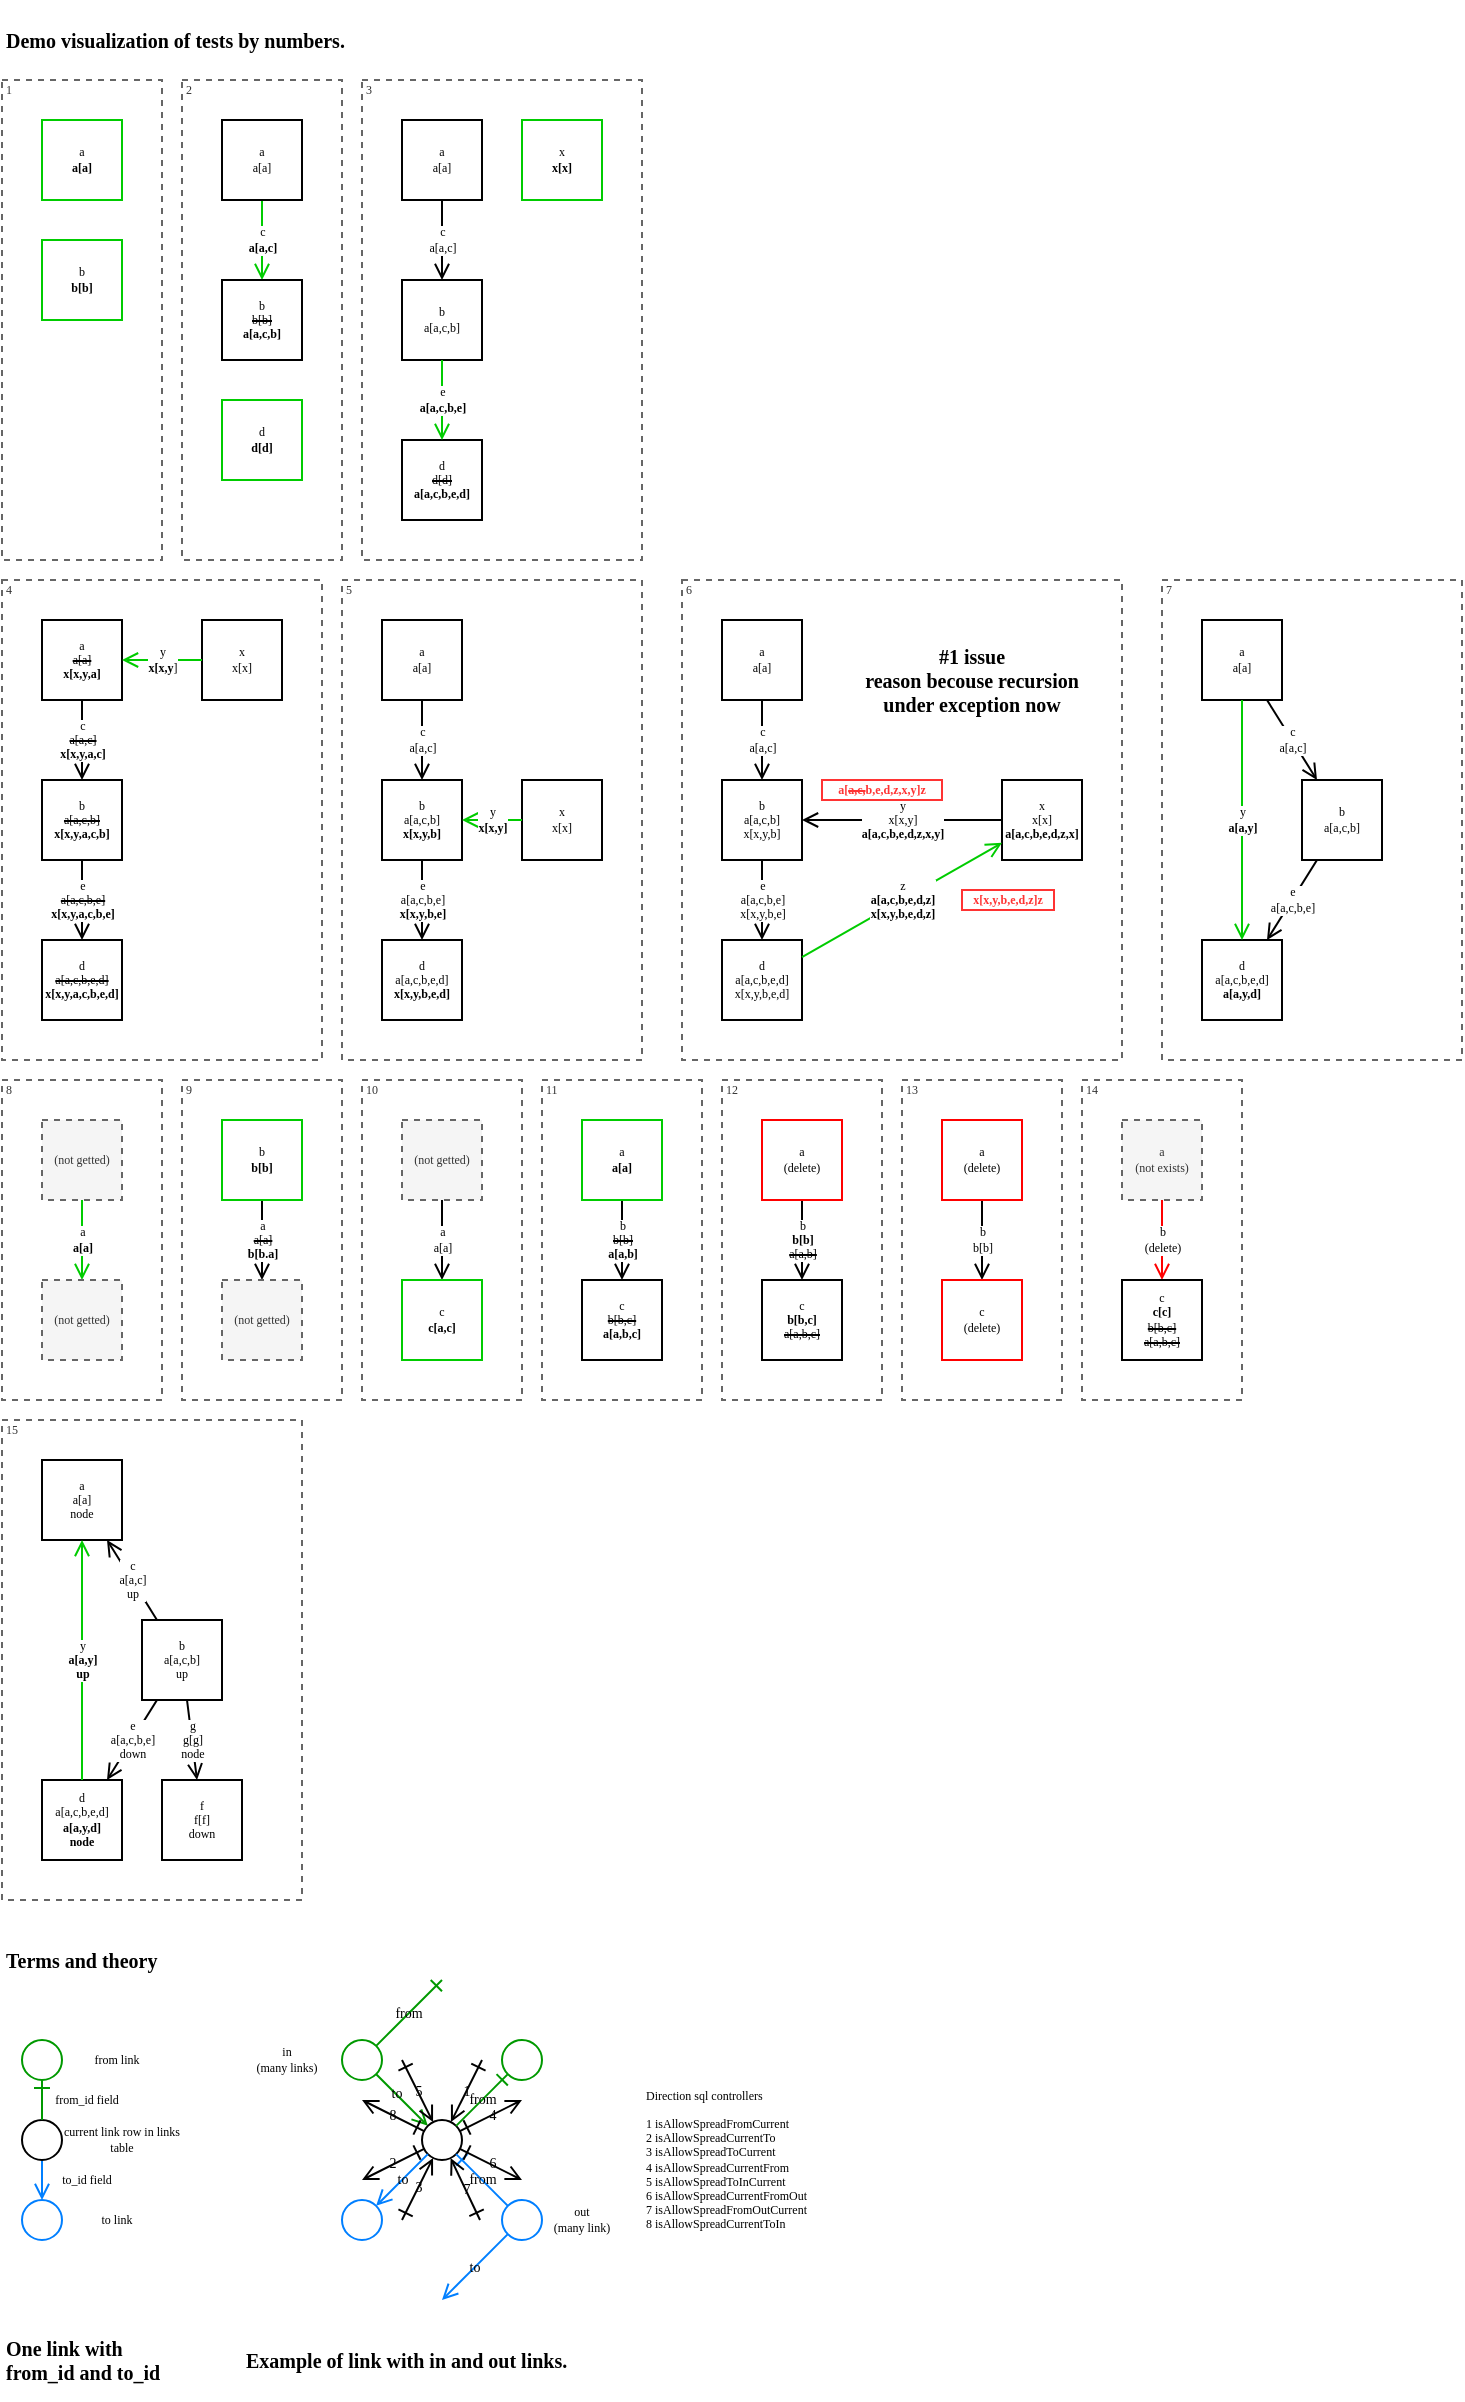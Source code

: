 <mxfile pages="2">
    <diagram id="YDHPcrjkJ_hrPR7L1dNF" name="v0">
        <mxGraphModel dx="763" dy="367" grid="1" gridSize="10" guides="1" tooltips="1" connect="1" arrows="1" fold="1" page="1" pageScale="1" pageWidth="827" pageHeight="1169" math="0" shadow="0">
            <root>
                <mxCell id="NjZC5WjNETesjFtiS9zZ-0"/>
                <mxCell id="NjZC5WjNETesjFtiS9zZ-1" parent="NjZC5WjNETesjFtiS9zZ-0"/>
                <mxCell id="ikAkHZJrHeVKkYMlM8vY-0" value="&lt;div style=&quot;font-size: 6px&quot;&gt;&lt;span style=&quot;font-size: 6px&quot;&gt;6&lt;/span&gt;&lt;/div&gt;" style="rounded=0;whiteSpace=wrap;html=1;strokeColor=#666666;fontSize=6;fontColor=#333333;fillColor=none;dashed=1;verticalAlign=top;align=left;spacingTop=-5;fontFamily=Comfortaa;fontSource=https%3A%2F%2Ffonts.googleapis.com%2Fcss%3Ffamily%3DComfortaa;" parent="NjZC5WjNETesjFtiS9zZ-1" vertex="1">
                    <mxGeometry x="380" y="290" width="220" height="240" as="geometry"/>
                </mxCell>
                <mxCell id="ikAkHZJrHeVKkYMlM8vY-1" value="&lt;div style=&quot;font-size: 6px&quot;&gt;&lt;span style=&quot;font-size: 6px&quot;&gt;4&lt;/span&gt;&lt;/div&gt;" style="rounded=0;whiteSpace=wrap;html=1;strokeColor=#666666;fontSize=6;fontColor=#333333;fillColor=none;dashed=1;verticalAlign=top;align=left;spacingTop=-5;fontFamily=Comfortaa;fontSource=https%3A%2F%2Ffonts.googleapis.com%2Fcss%3Ffamily%3DComfortaa;" parent="NjZC5WjNETesjFtiS9zZ-1" vertex="1">
                    <mxGeometry x="40" y="290" width="160" height="240" as="geometry"/>
                </mxCell>
                <mxCell id="ikAkHZJrHeVKkYMlM8vY-2" value="&lt;div style=&quot;font-size: 6px&quot;&gt;&lt;span style=&quot;font-size: 6px&quot;&gt;5&lt;/span&gt;&lt;/div&gt;" style="rounded=0;whiteSpace=wrap;html=1;strokeColor=#666666;fontSize=6;fontColor=#333333;fillColor=none;dashed=1;verticalAlign=top;align=left;spacingTop=-5;fontFamily=Comfortaa;fontSource=https%3A%2F%2Ffonts.googleapis.com%2Fcss%3Ffamily%3DComfortaa;" parent="NjZC5WjNETesjFtiS9zZ-1" vertex="1">
                    <mxGeometry x="210" y="290" width="150" height="240" as="geometry"/>
                </mxCell>
                <mxCell id="ikAkHZJrHeVKkYMlM8vY-3" value="&lt;div style=&quot;font-size: 6px;&quot;&gt;&lt;span style=&quot;font-size: 6px;&quot;&gt;1&lt;/span&gt;&lt;/div&gt;" style="rounded=0;whiteSpace=wrap;html=1;strokeColor=#666666;fontSize=6;fontColor=#333333;fillColor=none;dashed=1;verticalAlign=top;align=left;spacingTop=-5;fontFamily=Comfortaa;fontSource=https%3A%2F%2Ffonts.googleapis.com%2Fcss%3Ffamily%3DComfortaa;" parent="NjZC5WjNETesjFtiS9zZ-1" vertex="1">
                    <mxGeometry x="40" y="40" width="80" height="240" as="geometry"/>
                </mxCell>
                <mxCell id="ikAkHZJrHeVKkYMlM8vY-4" value="&lt;div style=&quot;font-size: 6px&quot;&gt;&lt;span style=&quot;font-size: 6px&quot;&gt;2&lt;/span&gt;&lt;/div&gt;" style="rounded=0;whiteSpace=wrap;html=1;strokeColor=#666666;fontSize=6;fontColor=#333333;fillColor=none;dashed=1;verticalAlign=top;align=left;spacingTop=-5;fontFamily=Comfortaa;fontSource=https%3A%2F%2Ffonts.googleapis.com%2Fcss%3Ffamily%3DComfortaa;" parent="NjZC5WjNETesjFtiS9zZ-1" vertex="1">
                    <mxGeometry x="130" y="40" width="80" height="240" as="geometry"/>
                </mxCell>
                <mxCell id="ikAkHZJrHeVKkYMlM8vY-5" value="&lt;div style=&quot;font-size: 6px&quot;&gt;&lt;span style=&quot;font-size: 6px&quot;&gt;3&lt;/span&gt;&lt;/div&gt;" style="rounded=0;whiteSpace=wrap;html=1;strokeColor=#666666;fontSize=6;fontColor=#333333;fillColor=none;dashed=1;verticalAlign=top;align=left;spacingTop=-5;fontFamily=Comfortaa;fontSource=https%3A%2F%2Ffonts.googleapis.com%2Fcss%3Ffamily%3DComfortaa;" parent="NjZC5WjNETesjFtiS9zZ-1" vertex="1">
                    <mxGeometry x="220" y="40" width="140" height="240" as="geometry"/>
                </mxCell>
                <mxCell id="ikAkHZJrHeVKkYMlM8vY-6" value="a&lt;br style=&quot;font-size: 6px;&quot;&gt;&lt;b style=&quot;font-size: 6px;&quot;&gt;a[a]&lt;/b&gt;" style="rounded=0;whiteSpace=wrap;html=1;strokeColor=#00CC00;fontSize=6;fontFamily=Comfortaa;fontSource=https%3A%2F%2Ffonts.googleapis.com%2Fcss%3Ffamily%3DComfortaa;" parent="NjZC5WjNETesjFtiS9zZ-1" vertex="1">
                    <mxGeometry x="60" y="60" width="40" height="40" as="geometry"/>
                </mxCell>
                <mxCell id="ikAkHZJrHeVKkYMlM8vY-7" value="b&lt;br style=&quot;font-size: 6px;&quot;&gt;&lt;b style=&quot;font-size: 6px;&quot;&gt;b[b]&lt;/b&gt;" style="rounded=0;whiteSpace=wrap;html=1;strokeColor=#00CC00;fontSize=6;fontFamily=Comfortaa;fontSource=https%3A%2F%2Ffonts.googleapis.com%2Fcss%3Ffamily%3DComfortaa;" parent="NjZC5WjNETesjFtiS9zZ-1" vertex="1">
                    <mxGeometry x="60" y="120" width="40" height="40" as="geometry"/>
                </mxCell>
                <mxCell id="ikAkHZJrHeVKkYMlM8vY-8" value="c&lt;br style=&quot;font-size: 6px;&quot;&gt;&lt;b style=&quot;font-size: 6px;&quot;&gt;a[a,c]&lt;/b&gt;" style="rounded=0;orthogonalLoop=1;jettySize=auto;html=1;endArrow=open;endFill=0;strokeColor=#00CC00;fontSize=6;fontFamily=Comfortaa;fontSource=https%3A%2F%2Ffonts.googleapis.com%2Fcss%3Ffamily%3DComfortaa;" parent="NjZC5WjNETesjFtiS9zZ-1" source="ikAkHZJrHeVKkYMlM8vY-9" target="ikAkHZJrHeVKkYMlM8vY-10" edge="1">
                    <mxGeometry relative="1" as="geometry"/>
                </mxCell>
                <mxCell id="ikAkHZJrHeVKkYMlM8vY-9" value="a&lt;br style=&quot;font-size: 6px;&quot;&gt;a[a]" style="rounded=0;whiteSpace=wrap;html=1;fontSize=6;fontFamily=Comfortaa;fontSource=https%3A%2F%2Ffonts.googleapis.com%2Fcss%3Ffamily%3DComfortaa;" parent="NjZC5WjNETesjFtiS9zZ-1" vertex="1">
                    <mxGeometry x="150" y="60" width="40" height="40" as="geometry"/>
                </mxCell>
                <mxCell id="ikAkHZJrHeVKkYMlM8vY-10" value="b&lt;br style=&quot;font-size: 6px;&quot;&gt;&lt;strike style=&quot;font-size: 6px;&quot;&gt;b[b]&lt;/strike&gt;&lt;br style=&quot;font-size: 6px;&quot;&gt;&lt;b style=&quot;font-size: 6px;&quot;&gt;a[a,c,b]&lt;/b&gt;" style="rounded=0;whiteSpace=wrap;html=1;fontSize=6;fontFamily=Comfortaa;fontSource=https%3A%2F%2Ffonts.googleapis.com%2Fcss%3Ffamily%3DComfortaa;" parent="NjZC5WjNETesjFtiS9zZ-1" vertex="1">
                    <mxGeometry x="150" y="140" width="40" height="40" as="geometry"/>
                </mxCell>
                <mxCell id="ikAkHZJrHeVKkYMlM8vY-11" value="c&lt;br style=&quot;font-size: 6px;&quot;&gt;a[a,c]" style="rounded=0;orthogonalLoop=1;jettySize=auto;html=1;endArrow=open;endFill=0;fontSize=6;fontFamily=Comfortaa;fontSource=https%3A%2F%2Ffonts.googleapis.com%2Fcss%3Ffamily%3DComfortaa;" parent="NjZC5WjNETesjFtiS9zZ-1" source="ikAkHZJrHeVKkYMlM8vY-12" target="ikAkHZJrHeVKkYMlM8vY-13" edge="1">
                    <mxGeometry relative="1" as="geometry"/>
                </mxCell>
                <mxCell id="ikAkHZJrHeVKkYMlM8vY-12" value="a&lt;br style=&quot;font-size: 6px;&quot;&gt;a[a]" style="rounded=0;whiteSpace=wrap;html=1;fontSize=6;fontFamily=Comfortaa;fontSource=https%3A%2F%2Ffonts.googleapis.com%2Fcss%3Ffamily%3DComfortaa;" parent="NjZC5WjNETesjFtiS9zZ-1" vertex="1">
                    <mxGeometry x="240" y="60" width="40" height="40" as="geometry"/>
                </mxCell>
                <mxCell id="ikAkHZJrHeVKkYMlM8vY-13" value="b&lt;br style=&quot;font-size: 6px;&quot;&gt;a[a,c,b]" style="rounded=0;whiteSpace=wrap;html=1;fontSize=6;fontFamily=Comfortaa;fontSource=https%3A%2F%2Ffonts.googleapis.com%2Fcss%3Ffamily%3DComfortaa;" parent="NjZC5WjNETesjFtiS9zZ-1" vertex="1">
                    <mxGeometry x="240" y="140" width="40" height="40" as="geometry"/>
                </mxCell>
                <mxCell id="ikAkHZJrHeVKkYMlM8vY-14" value="d&lt;br style=&quot;font-size: 6px;&quot;&gt;&lt;b style=&quot;font-size: 6px;&quot;&gt;d[d]&lt;/b&gt;" style="rounded=0;whiteSpace=wrap;html=1;strokeColor=#00CC00;fontSize=6;fontFamily=Comfortaa;fontSource=https%3A%2F%2Ffonts.googleapis.com%2Fcss%3Ffamily%3DComfortaa;" parent="NjZC5WjNETesjFtiS9zZ-1" vertex="1">
                    <mxGeometry x="150" y="200" width="40" height="40" as="geometry"/>
                </mxCell>
                <mxCell id="ikAkHZJrHeVKkYMlM8vY-15" value="d&lt;br style=&quot;font-size: 6px;&quot;&gt;&lt;strike style=&quot;font-size: 6px;&quot;&gt;d[d]&lt;/strike&gt;&lt;br style=&quot;font-size: 6px;&quot;&gt;&lt;b style=&quot;font-size: 6px;&quot;&gt;a[a,c,b,e,d]&lt;/b&gt;" style="rounded=0;whiteSpace=wrap;html=1;fontSize=6;fontFamily=Comfortaa;fontSource=https%3A%2F%2Ffonts.googleapis.com%2Fcss%3Ffamily%3DComfortaa;" parent="NjZC5WjNETesjFtiS9zZ-1" vertex="1">
                    <mxGeometry x="240" y="220" width="40" height="40" as="geometry"/>
                </mxCell>
                <mxCell id="ikAkHZJrHeVKkYMlM8vY-16" value="e&lt;br style=&quot;font-size: 6px;&quot;&gt;&lt;b style=&quot;font-size: 6px;&quot;&gt;a[a,c,b,e]&lt;/b&gt;" style="rounded=0;orthogonalLoop=1;jettySize=auto;html=1;endArrow=open;endFill=0;strokeColor=#00CC00;fontSize=6;fontFamily=Comfortaa;fontSource=https%3A%2F%2Ffonts.googleapis.com%2Fcss%3Ffamily%3DComfortaa;" parent="NjZC5WjNETesjFtiS9zZ-1" source="ikAkHZJrHeVKkYMlM8vY-13" target="ikAkHZJrHeVKkYMlM8vY-15" edge="1">
                    <mxGeometry relative="1" as="geometry"/>
                </mxCell>
                <mxCell id="ikAkHZJrHeVKkYMlM8vY-17" value="x&lt;br style=&quot;font-size: 6px;&quot;&gt;&lt;b style=&quot;font-size: 6px;&quot;&gt;x[x]&lt;/b&gt;" style="rounded=0;whiteSpace=wrap;html=1;strokeColor=#00CC00;fontSize=6;fontFamily=Comfortaa;fontSource=https%3A%2F%2Ffonts.googleapis.com%2Fcss%3Ffamily%3DComfortaa;" parent="NjZC5WjNETesjFtiS9zZ-1" vertex="1">
                    <mxGeometry x="300" y="60" width="40" height="40" as="geometry"/>
                </mxCell>
                <mxCell id="ikAkHZJrHeVKkYMlM8vY-18" value="c&lt;br style=&quot;font-size: 6px&quot;&gt;&lt;strike style=&quot;font-size: 6px&quot;&gt;a[a,c]&lt;/strike&gt;&lt;br style=&quot;font-size: 6px&quot;&gt;&lt;span style=&quot;font-size: 6px&quot;&gt;&lt;b style=&quot;font-size: 6px&quot;&gt;x[x,y,a,c]&lt;/b&gt;&lt;/span&gt;" style="rounded=0;orthogonalLoop=1;jettySize=auto;html=1;endArrow=open;endFill=0;fontSize=6;fontFamily=Comfortaa;fontSource=https%3A%2F%2Ffonts.googleapis.com%2Fcss%3Ffamily%3DComfortaa;" parent="NjZC5WjNETesjFtiS9zZ-1" source="ikAkHZJrHeVKkYMlM8vY-19" target="ikAkHZJrHeVKkYMlM8vY-20" edge="1">
                    <mxGeometry relative="1" as="geometry"/>
                </mxCell>
                <mxCell id="ikAkHZJrHeVKkYMlM8vY-19" value="a&lt;br style=&quot;font-size: 6px;&quot;&gt;&lt;strike style=&quot;font-size: 6px;&quot;&gt;a[a]&lt;/strike&gt;&lt;br style=&quot;font-size: 6px;&quot;&gt;&lt;b style=&quot;font-size: 6px;&quot;&gt;x[x,y,a]&lt;/b&gt;" style="rounded=0;whiteSpace=wrap;html=1;fontSize=6;fontFamily=Comfortaa;fontSource=https%3A%2F%2Ffonts.googleapis.com%2Fcss%3Ffamily%3DComfortaa;" parent="NjZC5WjNETesjFtiS9zZ-1" vertex="1">
                    <mxGeometry x="60" y="310" width="40" height="40" as="geometry"/>
                </mxCell>
                <mxCell id="ikAkHZJrHeVKkYMlM8vY-20" value="b&lt;br style=&quot;font-size: 6px;&quot;&gt;&lt;strike style=&quot;font-size: 6px;&quot;&gt;a[a,c,b]&lt;/strike&gt;&lt;br style=&quot;font-size: 6px;&quot;&gt;&lt;b style=&quot;font-size: 6px;&quot;&gt;x[x,y,a,c,b]&lt;/b&gt;" style="rounded=0;whiteSpace=wrap;html=1;fontSize=6;fontFamily=Comfortaa;fontSource=https%3A%2F%2Ffonts.googleapis.com%2Fcss%3Ffamily%3DComfortaa;" parent="NjZC5WjNETesjFtiS9zZ-1" vertex="1">
                    <mxGeometry x="60" y="390" width="40" height="40" as="geometry"/>
                </mxCell>
                <mxCell id="ikAkHZJrHeVKkYMlM8vY-21" value="d&lt;br style=&quot;font-size: 6px;&quot;&gt;&lt;strike style=&quot;font-size: 6px;&quot;&gt;a[a,c,b,e,d]&lt;/strike&gt;&lt;br style=&quot;font-size: 6px;&quot;&gt;&lt;b style=&quot;font-size: 6px;&quot;&gt;x[x,y,a,c,b,e,d]&lt;/b&gt;" style="rounded=0;whiteSpace=wrap;html=1;fontSize=6;fontFamily=Comfortaa;fontSource=https%3A%2F%2Ffonts.googleapis.com%2Fcss%3Ffamily%3DComfortaa;" parent="NjZC5WjNETesjFtiS9zZ-1" vertex="1">
                    <mxGeometry x="60" y="470" width="40" height="40" as="geometry"/>
                </mxCell>
                <mxCell id="ikAkHZJrHeVKkYMlM8vY-22" value="e&lt;br style=&quot;font-size: 6px&quot;&gt;&lt;strike style=&quot;font-size: 6px&quot;&gt;a[a,c,b,e]&lt;/strike&gt;&lt;br style=&quot;font-size: 6px&quot;&gt;&lt;span style=&quot;font-size: 6px&quot;&gt;&lt;b style=&quot;font-size: 6px&quot;&gt;x[x,y,a,c,b,e]&lt;/b&gt;&lt;/span&gt;" style="rounded=0;orthogonalLoop=1;jettySize=auto;html=1;endArrow=open;endFill=0;fontSize=6;fontFamily=Comfortaa;fontSource=https%3A%2F%2Ffonts.googleapis.com%2Fcss%3Ffamily%3DComfortaa;" parent="NjZC5WjNETesjFtiS9zZ-1" source="ikAkHZJrHeVKkYMlM8vY-20" target="ikAkHZJrHeVKkYMlM8vY-21" edge="1">
                    <mxGeometry relative="1" as="geometry"/>
                </mxCell>
                <mxCell id="ikAkHZJrHeVKkYMlM8vY-23" value="x&lt;br style=&quot;font-size: 6px;&quot;&gt;x[x]" style="rounded=0;whiteSpace=wrap;html=1;fontSize=6;fontFamily=Comfortaa;fontSource=https%3A%2F%2Ffonts.googleapis.com%2Fcss%3Ffamily%3DComfortaa;" parent="NjZC5WjNETesjFtiS9zZ-1" vertex="1">
                    <mxGeometry x="140" y="310" width="40" height="40" as="geometry"/>
                </mxCell>
                <mxCell id="ikAkHZJrHeVKkYMlM8vY-24" value="y&lt;br style=&quot;font-size: 6px;&quot;&gt;&lt;b style=&quot;font-size: 6px;&quot;&gt;x[x,y&lt;/b&gt;]" style="rounded=0;orthogonalLoop=1;jettySize=auto;html=1;endArrow=open;endFill=0;strokeColor=#00CC00;fontSize=6;fontFamily=Comfortaa;fontSource=https%3A%2F%2Ffonts.googleapis.com%2Fcss%3Ffamily%3DComfortaa;" parent="NjZC5WjNETesjFtiS9zZ-1" source="ikAkHZJrHeVKkYMlM8vY-23" target="ikAkHZJrHeVKkYMlM8vY-19" edge="1">
                    <mxGeometry relative="1" as="geometry">
                        <mxPoint x="160" y="430" as="targetPoint"/>
                    </mxGeometry>
                </mxCell>
                <mxCell id="ikAkHZJrHeVKkYMlM8vY-25" value="c&lt;br style=&quot;font-size: 6px;&quot;&gt;a[a,c]" style="rounded=0;orthogonalLoop=1;jettySize=auto;html=1;endArrow=open;endFill=0;fontSize=6;fontFamily=Comfortaa;fontSource=https%3A%2F%2Ffonts.googleapis.com%2Fcss%3Ffamily%3DComfortaa;" parent="NjZC5WjNETesjFtiS9zZ-1" source="ikAkHZJrHeVKkYMlM8vY-26" target="ikAkHZJrHeVKkYMlM8vY-27" edge="1">
                    <mxGeometry relative="1" as="geometry"/>
                </mxCell>
                <mxCell id="ikAkHZJrHeVKkYMlM8vY-26" value="a&lt;br style=&quot;font-size: 6px;&quot;&gt;&lt;span style=&quot;font-size: 6px;&quot;&gt;a[a]&lt;/span&gt;" style="rounded=0;whiteSpace=wrap;html=1;fontSize=6;fontFamily=Comfortaa;fontSource=https%3A%2F%2Ffonts.googleapis.com%2Fcss%3Ffamily%3DComfortaa;" parent="NjZC5WjNETesjFtiS9zZ-1" vertex="1">
                    <mxGeometry x="230" y="310" width="40" height="40" as="geometry"/>
                </mxCell>
                <mxCell id="ikAkHZJrHeVKkYMlM8vY-27" value="b&lt;br style=&quot;font-size: 6px&quot;&gt;a[a,c,b]&lt;br style=&quot;font-size: 6px&quot;&gt;&lt;b style=&quot;font-size: 6px&quot;&gt;x[x,y,b]&lt;/b&gt;" style="rounded=0;whiteSpace=wrap;html=1;fontSize=6;fontFamily=Comfortaa;fontSource=https%3A%2F%2Ffonts.googleapis.com%2Fcss%3Ffamily%3DComfortaa;" parent="NjZC5WjNETesjFtiS9zZ-1" vertex="1">
                    <mxGeometry x="230" y="390" width="40" height="40" as="geometry"/>
                </mxCell>
                <mxCell id="ikAkHZJrHeVKkYMlM8vY-28" value="d&lt;br style=&quot;font-size: 6px;&quot;&gt;a[a,c,b,e,d]&lt;br style=&quot;font-size: 6px;&quot;&gt;&lt;b style=&quot;font-size: 6px;&quot;&gt;x[x,y,b,e,d]&lt;/b&gt;" style="rounded=0;whiteSpace=wrap;html=1;fontSize=6;fontFamily=Comfortaa;fontSource=https%3A%2F%2Ffonts.googleapis.com%2Fcss%3Ffamily%3DComfortaa;" parent="NjZC5WjNETesjFtiS9zZ-1" vertex="1">
                    <mxGeometry x="230" y="470" width="40" height="40" as="geometry"/>
                </mxCell>
                <mxCell id="ikAkHZJrHeVKkYMlM8vY-29" value="e&lt;br style=&quot;font-size: 6px&quot;&gt;a[a,c,b,e]&lt;br style=&quot;font-size: 6px&quot;&gt;&lt;span style=&quot;font-size: 6px&quot;&gt;&lt;b style=&quot;font-size: 6px&quot;&gt;x[x,y,b,e]&lt;/b&gt;&lt;/span&gt;" style="rounded=0;orthogonalLoop=1;jettySize=auto;html=1;endArrow=open;endFill=0;fontSize=6;fontFamily=Comfortaa;fontSource=https%3A%2F%2Ffonts.googleapis.com%2Fcss%3Ffamily%3DComfortaa;" parent="NjZC5WjNETesjFtiS9zZ-1" source="ikAkHZJrHeVKkYMlM8vY-27" target="ikAkHZJrHeVKkYMlM8vY-28" edge="1">
                    <mxGeometry relative="1" as="geometry"/>
                </mxCell>
                <mxCell id="ikAkHZJrHeVKkYMlM8vY-30" value="x&lt;br style=&quot;font-size: 6px;&quot;&gt;x[x]" style="rounded=0;whiteSpace=wrap;html=1;fontSize=6;fontFamily=Comfortaa;fontSource=https%3A%2F%2Ffonts.googleapis.com%2Fcss%3Ffamily%3DComfortaa;" parent="NjZC5WjNETesjFtiS9zZ-1" vertex="1">
                    <mxGeometry x="300" y="390" width="40" height="40" as="geometry"/>
                </mxCell>
                <mxCell id="ikAkHZJrHeVKkYMlM8vY-31" value="y&lt;br style=&quot;font-size: 6px;&quot;&gt;&lt;b style=&quot;font-size: 6px;&quot;&gt;x[x,y]&lt;/b&gt;" style="rounded=0;orthogonalLoop=1;jettySize=auto;html=1;endArrow=open;endFill=0;strokeColor=#00CC00;fontSize=6;fontFamily=Comfortaa;fontSource=https%3A%2F%2Ffonts.googleapis.com%2Fcss%3Ffamily%3DComfortaa;" parent="NjZC5WjNETesjFtiS9zZ-1" source="ikAkHZJrHeVKkYMlM8vY-30" target="ikAkHZJrHeVKkYMlM8vY-27" edge="1">
                    <mxGeometry relative="1" as="geometry">
                        <mxPoint x="330" y="430" as="targetPoint"/>
                    </mxGeometry>
                </mxCell>
                <mxCell id="ikAkHZJrHeVKkYMlM8vY-32" value="c&lt;br style=&quot;font-size: 6px;&quot;&gt;a[a,c]" style="rounded=0;orthogonalLoop=1;jettySize=auto;html=1;endArrow=open;endFill=0;fontSize=6;fontFamily=Comfortaa;fontSource=https%3A%2F%2Ffonts.googleapis.com%2Fcss%3Ffamily%3DComfortaa;" parent="NjZC5WjNETesjFtiS9zZ-1" source="ikAkHZJrHeVKkYMlM8vY-33" target="ikAkHZJrHeVKkYMlM8vY-34" edge="1">
                    <mxGeometry relative="1" as="geometry"/>
                </mxCell>
                <mxCell id="ikAkHZJrHeVKkYMlM8vY-33" value="a&lt;br style=&quot;font-size: 6px;&quot;&gt;&lt;span style=&quot;font-size: 6px;&quot;&gt;a[a]&lt;/span&gt;" style="rounded=0;whiteSpace=wrap;html=1;fontSize=6;fontFamily=Comfortaa;fontSource=https%3A%2F%2Ffonts.googleapis.com%2Fcss%3Ffamily%3DComfortaa;" parent="NjZC5WjNETesjFtiS9zZ-1" vertex="1">
                    <mxGeometry x="400" y="310" width="40" height="40" as="geometry"/>
                </mxCell>
                <mxCell id="ikAkHZJrHeVKkYMlM8vY-34" value="b&lt;br style=&quot;font-size: 6px&quot;&gt;a[a,c,b]&lt;br style=&quot;font-size: 6px&quot;&gt;x[x,y,b]&lt;b style=&quot;font-size: 6px&quot;&gt;&lt;br&gt;&lt;/b&gt;" style="rounded=0;whiteSpace=wrap;html=1;fontSize=6;fontFamily=Comfortaa;fontSource=https%3A%2F%2Ffonts.googleapis.com%2Fcss%3Ffamily%3DComfortaa;" parent="NjZC5WjNETesjFtiS9zZ-1" vertex="1">
                    <mxGeometry x="400" y="390" width="40" height="40" as="geometry"/>
                </mxCell>
                <mxCell id="ikAkHZJrHeVKkYMlM8vY-35" value="d&lt;br style=&quot;font-size: 6px&quot;&gt;a[a,c,b,e,d]&lt;br style=&quot;font-size: 6px&quot;&gt;x[x,y,b,e,d]" style="rounded=0;whiteSpace=wrap;html=1;fontSize=6;fontFamily=Comfortaa;fontSource=https%3A%2F%2Ffonts.googleapis.com%2Fcss%3Ffamily%3DComfortaa;" parent="NjZC5WjNETesjFtiS9zZ-1" vertex="1">
                    <mxGeometry x="400" y="470" width="40" height="40" as="geometry"/>
                </mxCell>
                <mxCell id="ikAkHZJrHeVKkYMlM8vY-36" value="e&lt;br style=&quot;font-size: 6px&quot;&gt;a[a,c,b,e]&lt;br style=&quot;font-size: 6px&quot;&gt;&lt;span style=&quot;font-size: 6px&quot;&gt;x[x,y,b,e]&lt;/span&gt;&lt;span style=&quot;background-color: rgb(248 , 249 , 250) ; font-size: 6px&quot;&gt;&lt;br style=&quot;font-size: 6px&quot;&gt;&lt;/span&gt;" style="rounded=0;orthogonalLoop=1;jettySize=auto;html=1;endArrow=open;endFill=0;fontSize=6;fontFamily=Comfortaa;fontSource=https%3A%2F%2Ffonts.googleapis.com%2Fcss%3Ffamily%3DComfortaa;" parent="NjZC5WjNETesjFtiS9zZ-1" source="ikAkHZJrHeVKkYMlM8vY-34" target="ikAkHZJrHeVKkYMlM8vY-35" edge="1">
                    <mxGeometry relative="1" as="geometry"/>
                </mxCell>
                <mxCell id="ikAkHZJrHeVKkYMlM8vY-37" value="x&lt;br style=&quot;font-size: 6px&quot;&gt;x[x]&lt;br style=&quot;font-size: 6px&quot;&gt;&lt;b style=&quot;font-size: 6px&quot;&gt;a[a,c,b,e,d,z,x]&lt;br&gt;&lt;/b&gt;" style="rounded=0;whiteSpace=wrap;html=1;fontSize=6;fontFamily=Comfortaa;fontSource=https%3A%2F%2Ffonts.googleapis.com%2Fcss%3Ffamily%3DComfortaa;" parent="NjZC5WjNETesjFtiS9zZ-1" vertex="1">
                    <mxGeometry x="540" y="390" width="40" height="40" as="geometry"/>
                </mxCell>
                <mxCell id="ikAkHZJrHeVKkYMlM8vY-38" value="y&lt;br style=&quot;font-size: 6px&quot;&gt;x[x,y]&lt;br style=&quot;font-size: 6px&quot;&gt;&lt;b style=&quot;font-size: 6px&quot;&gt;a[a,c,b,e,d,z,x,y]&lt;br&gt;&lt;/b&gt;" style="rounded=0;orthogonalLoop=1;jettySize=auto;html=1;endArrow=open;endFill=0;fontSize=6;fontFamily=Comfortaa;fontSource=https%3A%2F%2Ffonts.googleapis.com%2Fcss%3Ffamily%3DComfortaa;" parent="NjZC5WjNETesjFtiS9zZ-1" source="ikAkHZJrHeVKkYMlM8vY-37" target="ikAkHZJrHeVKkYMlM8vY-34" edge="1">
                    <mxGeometry relative="1" as="geometry">
                        <mxPoint x="500" y="430" as="targetPoint"/>
                    </mxGeometry>
                </mxCell>
                <mxCell id="ikAkHZJrHeVKkYMlM8vY-39" value="z&lt;br style=&quot;font-size: 6px&quot;&gt;&lt;b style=&quot;font-size: 6px&quot;&gt;a[a,c,b,e,d,z]&lt;br style=&quot;font-size: 6px&quot;&gt;x[x,y,b,e,d,z]&lt;/b&gt;&lt;b style=&quot;font-size: 6px&quot;&gt;&lt;br style=&quot;font-size: 6px&quot;&gt;&lt;/b&gt;" style="rounded=0;orthogonalLoop=1;jettySize=auto;html=1;endArrow=open;endFill=0;fontSize=6;strokeColor=#00CC00;fontFamily=Comfortaa;fontSource=https%3A%2F%2Ffonts.googleapis.com%2Fcss%3Ffamily%3DComfortaa;" parent="NjZC5WjNETesjFtiS9zZ-1" source="ikAkHZJrHeVKkYMlM8vY-35" target="ikAkHZJrHeVKkYMlM8vY-37" edge="1">
                    <mxGeometry relative="1" as="geometry">
                        <mxPoint x="500" y="430" as="targetPoint"/>
                    </mxGeometry>
                </mxCell>
                <mxCell id="ikAkHZJrHeVKkYMlM8vY-40" value="&lt;b style=&quot;&quot;&gt;&lt;font color=&quot;#ff3333&quot;&gt;a[&lt;strike&gt;a,c,&lt;/strike&gt;b,e,d,z,x,y]z&lt;/font&gt;&lt;/b&gt;" style="rounded=0;whiteSpace=wrap;html=1;strokeColor=#FF3333;fillColor=none;fontSize=6;fontColor=#000000;align=center;labelBackgroundColor=#ffffff;fontFamily=Comfortaa;fontSource=https%3A%2F%2Ffonts.googleapis.com%2Fcss%3Ffamily%3DComfortaa;" parent="NjZC5WjNETesjFtiS9zZ-1" vertex="1">
                    <mxGeometry x="450" y="390" width="60" height="10" as="geometry"/>
                </mxCell>
                <mxCell id="ikAkHZJrHeVKkYMlM8vY-41" value="&lt;b&gt;&lt;font color=&quot;#ff3333&quot;&gt;x[x,y,b,e,d,z]z&lt;/font&gt;&lt;/b&gt;" style="rounded=0;whiteSpace=wrap;html=1;strokeColor=#FF3333;fillColor=none;fontSize=6;fontColor=#000000;align=center;labelBackgroundColor=#ffffff;fontFamily=Comfortaa;fontSource=https%3A%2F%2Ffonts.googleapis.com%2Fcss%3Ffamily%3DComfortaa;" parent="NjZC5WjNETesjFtiS9zZ-1" vertex="1">
                    <mxGeometry x="520" y="445" width="46" height="10" as="geometry"/>
                </mxCell>
                <mxCell id="ikAkHZJrHeVKkYMlM8vY-42" value="&lt;div style=&quot;font-size: 6px&quot;&gt;7&lt;/div&gt;" style="rounded=0;whiteSpace=wrap;html=1;strokeColor=#666666;fontSize=6;fontColor=#333333;fillColor=none;dashed=1;verticalAlign=top;align=left;spacingTop=-5;fontFamily=Comfortaa;fontSource=https%3A%2F%2Ffonts.googleapis.com%2Fcss%3Ffamily%3DComfortaa;" parent="NjZC5WjNETesjFtiS9zZ-1" vertex="1">
                    <mxGeometry x="620" y="290" width="150" height="240" as="geometry"/>
                </mxCell>
                <mxCell id="ikAkHZJrHeVKkYMlM8vY-43" value="c&lt;br style=&quot;font-size: 6px;&quot;&gt;a[a,c]" style="rounded=0;orthogonalLoop=1;jettySize=auto;html=1;endArrow=open;endFill=0;fontSize=6;fontFamily=Comfortaa;fontSource=https%3A%2F%2Ffonts.googleapis.com%2Fcss%3Ffamily%3DComfortaa;" parent="NjZC5WjNETesjFtiS9zZ-1" source="ikAkHZJrHeVKkYMlM8vY-44" target="ikAkHZJrHeVKkYMlM8vY-45" edge="1">
                    <mxGeometry relative="1" as="geometry"/>
                </mxCell>
                <mxCell id="ikAkHZJrHeVKkYMlM8vY-44" value="a&lt;br style=&quot;font-size: 6px;&quot;&gt;&lt;span style=&quot;font-size: 6px;&quot;&gt;a[a]&lt;/span&gt;" style="rounded=0;whiteSpace=wrap;html=1;fontSize=6;fontFamily=Comfortaa;fontSource=https%3A%2F%2Ffonts.googleapis.com%2Fcss%3Ffamily%3DComfortaa;" parent="NjZC5WjNETesjFtiS9zZ-1" vertex="1">
                    <mxGeometry x="640" y="310" width="40" height="40" as="geometry"/>
                </mxCell>
                <mxCell id="ikAkHZJrHeVKkYMlM8vY-45" value="b&lt;br style=&quot;font-size: 6px&quot;&gt;a[a,c,b]" style="rounded=0;whiteSpace=wrap;html=1;fontSize=6;fontFamily=Comfortaa;fontSource=https%3A%2F%2Ffonts.googleapis.com%2Fcss%3Ffamily%3DComfortaa;" parent="NjZC5WjNETesjFtiS9zZ-1" vertex="1">
                    <mxGeometry x="690" y="390" width="40" height="40" as="geometry"/>
                </mxCell>
                <mxCell id="ikAkHZJrHeVKkYMlM8vY-46" value="d&lt;br style=&quot;font-size: 6px&quot;&gt;a[a,c,b,e,d]&lt;br style=&quot;font-size: 6px&quot;&gt;&lt;b style=&quot;font-size: 6px&quot;&gt;a[a,y,d]&lt;/b&gt;" style="rounded=0;whiteSpace=wrap;html=1;fontSize=6;fontFamily=Comfortaa;fontSource=https%3A%2F%2Ffonts.googleapis.com%2Fcss%3Ffamily%3DComfortaa;" parent="NjZC5WjNETesjFtiS9zZ-1" vertex="1">
                    <mxGeometry x="640" y="470" width="40" height="40" as="geometry"/>
                </mxCell>
                <mxCell id="ikAkHZJrHeVKkYMlM8vY-47" value="e&lt;br style=&quot;font-size: 6px&quot;&gt;a[a,c,b,e]" style="rounded=0;orthogonalLoop=1;jettySize=auto;html=1;endArrow=open;endFill=0;fontSize=6;fontFamily=Comfortaa;fontSource=https%3A%2F%2Ffonts.googleapis.com%2Fcss%3Ffamily%3DComfortaa;" parent="NjZC5WjNETesjFtiS9zZ-1" source="ikAkHZJrHeVKkYMlM8vY-45" target="ikAkHZJrHeVKkYMlM8vY-46" edge="1">
                    <mxGeometry relative="1" as="geometry"/>
                </mxCell>
                <mxCell id="ikAkHZJrHeVKkYMlM8vY-48" value="y&lt;br style=&quot;font-size: 6px&quot;&gt;&lt;b style=&quot;font-size: 6px&quot;&gt;a[a,y]&lt;/b&gt;" style="rounded=0;orthogonalLoop=1;jettySize=auto;html=1;endArrow=open;endFill=0;strokeColor=#00CC00;fontSize=6;fontFamily=Comfortaa;fontSource=https%3A%2F%2Ffonts.googleapis.com%2Fcss%3Ffamily%3DComfortaa;" parent="NjZC5WjNETesjFtiS9zZ-1" source="ikAkHZJrHeVKkYMlM8vY-44" target="ikAkHZJrHeVKkYMlM8vY-46" edge="1">
                    <mxGeometry relative="1" as="geometry">
                        <mxPoint x="740" y="430" as="targetPoint"/>
                    </mxGeometry>
                </mxCell>
                <mxCell id="ikAkHZJrHeVKkYMlM8vY-49" value="&lt;div style=&quot;font-size: 6px&quot;&gt;8&lt;/div&gt;" style="rounded=0;whiteSpace=wrap;html=1;strokeColor=#666666;fontSize=6;fontColor=#333333;fillColor=none;dashed=1;verticalAlign=top;align=left;spacingTop=-5;fontFamily=Comfortaa;fontSource=https%3A%2F%2Ffonts.googleapis.com%2Fcss%3Ffamily%3DComfortaa;" parent="NjZC5WjNETesjFtiS9zZ-1" vertex="1">
                    <mxGeometry x="40" y="540" width="80" height="160" as="geometry"/>
                </mxCell>
                <mxCell id="ikAkHZJrHeVKkYMlM8vY-50" value="a&lt;br style=&quot;font-size: 6px&quot;&gt;&lt;b style=&quot;font-size: 6px&quot;&gt;a[a]&lt;/b&gt;" style="rounded=0;orthogonalLoop=1;jettySize=auto;html=1;endArrow=open;endFill=0;strokeColor=#00CC00;fontSize=6;fontFamily=Comfortaa;fontSource=https%3A%2F%2Ffonts.googleapis.com%2Fcss%3Ffamily%3DComfortaa;" parent="NjZC5WjNETesjFtiS9zZ-1" source="ikAkHZJrHeVKkYMlM8vY-51" target="ikAkHZJrHeVKkYMlM8vY-52" edge="1">
                    <mxGeometry relative="1" as="geometry">
                        <mxPoint x="80" y="640" as="targetPoint"/>
                    </mxGeometry>
                </mxCell>
                <mxCell id="ikAkHZJrHeVKkYMlM8vY-51" value="(not getted)" style="rounded=0;whiteSpace=wrap;html=1;fontSize=6;fillColor=#f5f5f5;strokeColor=#666666;fontColor=#333333;dashed=1;fontFamily=Comfortaa;fontSource=https%3A%2F%2Ffonts.googleapis.com%2Fcss%3Ffamily%3DComfortaa;" parent="NjZC5WjNETesjFtiS9zZ-1" vertex="1">
                    <mxGeometry x="60" y="560" width="40" height="40" as="geometry"/>
                </mxCell>
                <mxCell id="ikAkHZJrHeVKkYMlM8vY-52" value="(not getted)" style="rounded=0;whiteSpace=wrap;html=1;fontSize=6;fillColor=#f5f5f5;strokeColor=#666666;fontColor=#333333;dashed=1;fontFamily=Comfortaa;fontSource=https%3A%2F%2Ffonts.googleapis.com%2Fcss%3Ffamily%3DComfortaa;" parent="NjZC5WjNETesjFtiS9zZ-1" vertex="1">
                    <mxGeometry x="60" y="640" width="40" height="40" as="geometry"/>
                </mxCell>
                <mxCell id="ikAkHZJrHeVKkYMlM8vY-53" value="&lt;div style=&quot;font-size: 6px&quot;&gt;9&lt;/div&gt;" style="rounded=0;whiteSpace=wrap;html=1;strokeColor=#666666;fontSize=6;fontColor=#333333;fillColor=none;dashed=1;verticalAlign=top;align=left;spacingTop=-5;fontFamily=Comfortaa;fontSource=https%3A%2F%2Ffonts.googleapis.com%2Fcss%3Ffamily%3DComfortaa;" parent="NjZC5WjNETesjFtiS9zZ-1" vertex="1">
                    <mxGeometry x="130" y="540" width="80" height="160" as="geometry"/>
                </mxCell>
                <mxCell id="ikAkHZJrHeVKkYMlM8vY-54" value="a&lt;br style=&quot;font-size: 6px&quot;&gt;&lt;span style=&quot;font-size: 6px&quot;&gt;&lt;strike&gt;a[a]&lt;/strike&gt;&lt;br&gt;&lt;b&gt;b[b.a]&lt;/b&gt;&lt;br&gt;&lt;/span&gt;" style="rounded=0;orthogonalLoop=1;jettySize=auto;html=1;endArrow=open;endFill=0;fontSize=6;fontFamily=Comfortaa;fontSource=https%3A%2F%2Ffonts.googleapis.com%2Fcss%3Ffamily%3DComfortaa;" parent="NjZC5WjNETesjFtiS9zZ-1" source="ikAkHZJrHeVKkYMlM8vY-56" target="ikAkHZJrHeVKkYMlM8vY-55" edge="1">
                    <mxGeometry relative="1" as="geometry">
                        <mxPoint x="170" y="640" as="targetPoint"/>
                        <mxPoint x="170" y="600" as="sourcePoint"/>
                    </mxGeometry>
                </mxCell>
                <mxCell id="ikAkHZJrHeVKkYMlM8vY-55" value="(not getted)" style="rounded=0;whiteSpace=wrap;html=1;fontSize=6;fillColor=#f5f5f5;strokeColor=#666666;fontColor=#333333;dashed=1;fontFamily=Comfortaa;fontSource=https%3A%2F%2Ffonts.googleapis.com%2Fcss%3Ffamily%3DComfortaa;" parent="NjZC5WjNETesjFtiS9zZ-1" vertex="1">
                    <mxGeometry x="150" y="640" width="40" height="40" as="geometry"/>
                </mxCell>
                <mxCell id="ikAkHZJrHeVKkYMlM8vY-56" value="b&lt;br style=&quot;font-size: 6px&quot;&gt;&lt;b style=&quot;font-size: 6px&quot;&gt;b[b]&lt;/b&gt;" style="rounded=0;whiteSpace=wrap;html=1;strokeColor=#00CC00;fontSize=6;fontFamily=Comfortaa;fontSource=https%3A%2F%2Ffonts.googleapis.com%2Fcss%3Ffamily%3DComfortaa;" parent="NjZC5WjNETesjFtiS9zZ-1" vertex="1">
                    <mxGeometry x="150" y="560" width="40" height="40" as="geometry"/>
                </mxCell>
                <mxCell id="ikAkHZJrHeVKkYMlM8vY-57" value="&lt;div style=&quot;font-size: 6px&quot;&gt;10&lt;/div&gt;" style="rounded=0;whiteSpace=wrap;html=1;strokeColor=#666666;fontSize=6;fontColor=#333333;fillColor=none;dashed=1;verticalAlign=top;align=left;spacingTop=-5;fontFamily=Comfortaa;fontSource=https%3A%2F%2Ffonts.googleapis.com%2Fcss%3Ffamily%3DComfortaa;" parent="NjZC5WjNETesjFtiS9zZ-1" vertex="1">
                    <mxGeometry x="220" y="540" width="80" height="160" as="geometry"/>
                </mxCell>
                <mxCell id="ikAkHZJrHeVKkYMlM8vY-58" value="a&lt;br style=&quot;font-size: 6px&quot;&gt;&lt;span style=&quot;font-size: 6px&quot;&gt;a[a]&lt;br&gt;&lt;/span&gt;" style="rounded=0;orthogonalLoop=1;jettySize=auto;html=1;endArrow=open;endFill=0;fontSize=6;fontFamily=Comfortaa;fontSource=https%3A%2F%2Ffonts.googleapis.com%2Fcss%3Ffamily%3DComfortaa;" parent="NjZC5WjNETesjFtiS9zZ-1" source="ikAkHZJrHeVKkYMlM8vY-60" target="ikAkHZJrHeVKkYMlM8vY-59" edge="1">
                    <mxGeometry relative="1" as="geometry">
                        <mxPoint x="260" y="640" as="targetPoint"/>
                        <mxPoint x="260" y="600" as="sourcePoint"/>
                    </mxGeometry>
                </mxCell>
                <mxCell id="ikAkHZJrHeVKkYMlM8vY-59" value="c&lt;br style=&quot;font-size: 6px&quot;&gt;&lt;b style=&quot;font-size: 6px&quot;&gt;c[a,c]&lt;/b&gt;" style="rounded=0;whiteSpace=wrap;html=1;strokeColor=#00CC00;fontSize=6;fontFamily=Comfortaa;fontSource=https%3A%2F%2Ffonts.googleapis.com%2Fcss%3Ffamily%3DComfortaa;" parent="NjZC5WjNETesjFtiS9zZ-1" vertex="1">
                    <mxGeometry x="240" y="640" width="40" height="40" as="geometry"/>
                </mxCell>
                <mxCell id="ikAkHZJrHeVKkYMlM8vY-60" value="(not getted)" style="rounded=0;whiteSpace=wrap;html=1;fontSize=6;fillColor=#f5f5f5;strokeColor=#666666;fontColor=#333333;dashed=1;fontFamily=Comfortaa;fontSource=https%3A%2F%2Ffonts.googleapis.com%2Fcss%3Ffamily%3DComfortaa;" parent="NjZC5WjNETesjFtiS9zZ-1" vertex="1">
                    <mxGeometry x="240" y="560" width="40" height="40" as="geometry"/>
                </mxCell>
                <mxCell id="ikAkHZJrHeVKkYMlM8vY-61" value="&lt;div style=&quot;font-size: 6px&quot;&gt;&lt;span style=&quot;font-size: 6px&quot;&gt;11&lt;/span&gt;&lt;/div&gt;" style="rounded=0;whiteSpace=wrap;html=1;strokeColor=#666666;fontSize=6;fontColor=#333333;fillColor=none;dashed=1;verticalAlign=top;align=left;spacingTop=-5;fontFamily=Comfortaa;fontSource=https%3A%2F%2Ffonts.googleapis.com%2Fcss%3Ffamily%3DComfortaa;" parent="NjZC5WjNETesjFtiS9zZ-1" vertex="1">
                    <mxGeometry x="310" y="540" width="80" height="160" as="geometry"/>
                </mxCell>
                <mxCell id="ikAkHZJrHeVKkYMlM8vY-62" value="b&lt;br style=&quot;font-size: 6px&quot;&gt;&lt;span style=&quot;font-size: 6px&quot;&gt;&lt;strike&gt;b[b]&lt;/strike&gt;&lt;br&gt;&lt;b&gt;a[a,b]&lt;/b&gt;&lt;br&gt;&lt;/span&gt;" style="rounded=0;orthogonalLoop=1;jettySize=auto;html=1;endArrow=open;endFill=0;fontSize=6;fontFamily=Comfortaa;fontSource=https%3A%2F%2Ffonts.googleapis.com%2Fcss%3Ffamily%3DComfortaa;" parent="NjZC5WjNETesjFtiS9zZ-1" source="ikAkHZJrHeVKkYMlM8vY-64" target="ikAkHZJrHeVKkYMlM8vY-63" edge="1">
                    <mxGeometry relative="1" as="geometry">
                        <mxPoint x="350" y="600" as="sourcePoint"/>
                    </mxGeometry>
                </mxCell>
                <mxCell id="ikAkHZJrHeVKkYMlM8vY-63" value="c&lt;br style=&quot;font-size: 6px&quot;&gt;&lt;strike style=&quot;font-size: 6px&quot;&gt;b[b,c]&lt;/strike&gt;&lt;br style=&quot;font-size: 6px&quot;&gt;&lt;b style=&quot;font-size: 6px&quot;&gt;a[a,b,c]&lt;/b&gt;" style="rounded=0;whiteSpace=wrap;html=1;fontSize=6;fontFamily=Comfortaa;fontSource=https%3A%2F%2Ffonts.googleapis.com%2Fcss%3Ffamily%3DComfortaa;" parent="NjZC5WjNETesjFtiS9zZ-1" vertex="1">
                    <mxGeometry x="330" y="640" width="40" height="40" as="geometry"/>
                </mxCell>
                <mxCell id="ikAkHZJrHeVKkYMlM8vY-64" value="a&lt;br style=&quot;font-size: 6px&quot;&gt;&lt;b style=&quot;font-size: 6px&quot;&gt;a[a]&lt;/b&gt;" style="rounded=0;whiteSpace=wrap;html=1;strokeColor=#00CC00;fontSize=6;fontFamily=Comfortaa;fontSource=https%3A%2F%2Ffonts.googleapis.com%2Fcss%3Ffamily%3DComfortaa;" parent="NjZC5WjNETesjFtiS9zZ-1" vertex="1">
                    <mxGeometry x="330" y="560" width="40" height="40" as="geometry"/>
                </mxCell>
                <mxCell id="ikAkHZJrHeVKkYMlM8vY-65" value="&lt;div style=&quot;font-size: 6px&quot;&gt;&lt;span style=&quot;font-size: 6px&quot;&gt;12&lt;/span&gt;&lt;/div&gt;" style="rounded=0;whiteSpace=wrap;html=1;strokeColor=#666666;fontSize=6;fontColor=#333333;fillColor=none;dashed=1;verticalAlign=top;align=left;spacingTop=-5;fontFamily=Comfortaa;fontSource=https%3A%2F%2Ffonts.googleapis.com%2Fcss%3Ffamily%3DComfortaa;" parent="NjZC5WjNETesjFtiS9zZ-1" vertex="1">
                    <mxGeometry x="400" y="540" width="80" height="160" as="geometry"/>
                </mxCell>
                <mxCell id="ikAkHZJrHeVKkYMlM8vY-66" value="b&lt;br style=&quot;font-size: 6px&quot;&gt;&lt;span style=&quot;font-size: 6px&quot;&gt;&lt;b&gt;b[b]&lt;/b&gt;&lt;br&gt;&lt;strike&gt;a[a,b]&lt;/strike&gt;&lt;br&gt;&lt;/span&gt;" style="rounded=0;orthogonalLoop=1;jettySize=auto;html=1;endArrow=open;endFill=0;fontSize=6;fontFamily=Comfortaa;fontSource=https%3A%2F%2Ffonts.googleapis.com%2Fcss%3Ffamily%3DComfortaa;" parent="NjZC5WjNETesjFtiS9zZ-1" source="ikAkHZJrHeVKkYMlM8vY-68" target="ikAkHZJrHeVKkYMlM8vY-67" edge="1">
                    <mxGeometry relative="1" as="geometry">
                        <mxPoint x="440" y="600" as="sourcePoint"/>
                    </mxGeometry>
                </mxCell>
                <mxCell id="ikAkHZJrHeVKkYMlM8vY-67" value="c&lt;br style=&quot;font-size: 6px&quot;&gt;&lt;span style=&quot;font-size: 6px&quot;&gt;&lt;b&gt;b[b,c]&lt;/b&gt;&lt;/span&gt;&lt;br style=&quot;font-size: 6px&quot;&gt;&lt;span style=&quot;font-size: 6px&quot;&gt;&lt;strike&gt;a[a,b,c]&lt;/strike&gt;&lt;/span&gt;" style="rounded=0;whiteSpace=wrap;html=1;fontSize=6;fontFamily=Comfortaa;fontSource=https%3A%2F%2Ffonts.googleapis.com%2Fcss%3Ffamily%3DComfortaa;" parent="NjZC5WjNETesjFtiS9zZ-1" vertex="1">
                    <mxGeometry x="420" y="640" width="40" height="40" as="geometry"/>
                </mxCell>
                <mxCell id="ikAkHZJrHeVKkYMlM8vY-68" value="a&lt;br&gt;(delete)" style="rounded=0;whiteSpace=wrap;html=1;fontSize=6;strokeColor=#FF0000;fontFamily=Comfortaa;fontSource=https%3A%2F%2Ffonts.googleapis.com%2Fcss%3Ffamily%3DComfortaa;" parent="NjZC5WjNETesjFtiS9zZ-1" vertex="1">
                    <mxGeometry x="420" y="560" width="40" height="40" as="geometry"/>
                </mxCell>
                <mxCell id="ikAkHZJrHeVKkYMlM8vY-69" value="&lt;div style=&quot;font-size: 6px&quot;&gt;&lt;span style=&quot;font-size: 6px&quot;&gt;14&lt;/span&gt;&lt;/div&gt;" style="rounded=0;whiteSpace=wrap;html=1;strokeColor=#666666;fontSize=6;fontColor=#333333;fillColor=none;dashed=1;verticalAlign=top;align=left;spacingTop=-5;fontFamily=Comfortaa;fontSource=https%3A%2F%2Ffonts.googleapis.com%2Fcss%3Ffamily%3DComfortaa;" parent="NjZC5WjNETesjFtiS9zZ-1" vertex="1">
                    <mxGeometry x="580" y="540" width="80" height="160" as="geometry"/>
                </mxCell>
                <mxCell id="ikAkHZJrHeVKkYMlM8vY-70" value="&lt;span style=&quot;font-size: 6px&quot;&gt;b&lt;br&gt;(delete)&lt;br&gt;&lt;/span&gt;" style="rounded=0;orthogonalLoop=1;jettySize=auto;html=1;endArrow=open;endFill=0;fontSize=6;strokeColor=#FF0000;fontFamily=Comfortaa;fontSource=https%3A%2F%2Ffonts.googleapis.com%2Fcss%3Ffamily%3DComfortaa;" parent="NjZC5WjNETesjFtiS9zZ-1" source="ikAkHZJrHeVKkYMlM8vY-72" target="ikAkHZJrHeVKkYMlM8vY-71" edge="1">
                    <mxGeometry relative="1" as="geometry">
                        <mxPoint x="620" y="600" as="sourcePoint"/>
                    </mxGeometry>
                </mxCell>
                <mxCell id="ikAkHZJrHeVKkYMlM8vY-71" value="c&lt;br&gt;&lt;b&gt;c[c]&lt;/b&gt;&lt;br style=&quot;font-size: 6px&quot;&gt;&lt;span style=&quot;font-size: 6px&quot;&gt;&lt;strike&gt;b[b,c]&lt;/strike&gt;&lt;/span&gt;&lt;br style=&quot;font-size: 6px&quot;&gt;&lt;span style=&quot;font-size: 6px&quot;&gt;&lt;strike&gt;a[a,b,c]&lt;/strike&gt;&lt;/span&gt;" style="rounded=0;whiteSpace=wrap;html=1;fontSize=6;fontFamily=Comfortaa;fontSource=https%3A%2F%2Ffonts.googleapis.com%2Fcss%3Ffamily%3DComfortaa;" parent="NjZC5WjNETesjFtiS9zZ-1" vertex="1">
                    <mxGeometry x="600" y="640" width="40" height="40" as="geometry"/>
                </mxCell>
                <mxCell id="ikAkHZJrHeVKkYMlM8vY-72" value="a&lt;br&gt;(not exists)" style="rounded=0;whiteSpace=wrap;html=1;fontSize=6;fillColor=#f5f5f5;strokeColor=#666666;fontColor=#333333;dashed=1;fontFamily=Comfortaa;fontSource=https%3A%2F%2Ffonts.googleapis.com%2Fcss%3Ffamily%3DComfortaa;" parent="NjZC5WjNETesjFtiS9zZ-1" vertex="1">
                    <mxGeometry x="600" y="560" width="40" height="40" as="geometry"/>
                </mxCell>
                <mxCell id="ikAkHZJrHeVKkYMlM8vY-73" value="&lt;div style=&quot;font-size: 6px&quot;&gt;&lt;span style=&quot;font-size: 6px&quot;&gt;13&lt;/span&gt;&lt;/div&gt;" style="rounded=0;whiteSpace=wrap;html=1;strokeColor=#666666;fontSize=6;fontColor=#333333;fillColor=none;dashed=1;verticalAlign=top;align=left;spacingTop=-5;fontFamily=Comfortaa;fontSource=https%3A%2F%2Ffonts.googleapis.com%2Fcss%3Ffamily%3DComfortaa;" parent="NjZC5WjNETesjFtiS9zZ-1" vertex="1">
                    <mxGeometry x="490" y="540" width="80" height="160" as="geometry"/>
                </mxCell>
                <mxCell id="ikAkHZJrHeVKkYMlM8vY-74" value="b&lt;br style=&quot;font-size: 6px&quot;&gt;&lt;span style=&quot;font-size: 6px&quot;&gt;b[b]&lt;br&gt;&lt;/span&gt;" style="rounded=0;orthogonalLoop=1;jettySize=auto;html=1;endArrow=open;endFill=0;fontSize=6;fontFamily=Comfortaa;fontSource=https%3A%2F%2Ffonts.googleapis.com%2Fcss%3Ffamily%3DComfortaa;" parent="NjZC5WjNETesjFtiS9zZ-1" source="ikAkHZJrHeVKkYMlM8vY-76" target="ikAkHZJrHeVKkYMlM8vY-75" edge="1">
                    <mxGeometry relative="1" as="geometry">
                        <mxPoint x="530" y="600" as="sourcePoint"/>
                    </mxGeometry>
                </mxCell>
                <mxCell id="ikAkHZJrHeVKkYMlM8vY-75" value="c&lt;br style=&quot;font-size: 6px&quot;&gt;(delete)" style="rounded=0;whiteSpace=wrap;html=1;fontSize=6;strokeColor=#FF0000;fontFamily=Comfortaa;fontSource=https%3A%2F%2Ffonts.googleapis.com%2Fcss%3Ffamily%3DComfortaa;" parent="NjZC5WjNETesjFtiS9zZ-1" vertex="1">
                    <mxGeometry x="510" y="640" width="40" height="40" as="geometry"/>
                </mxCell>
                <mxCell id="ikAkHZJrHeVKkYMlM8vY-76" value="a&lt;br&gt;(delete)" style="rounded=0;whiteSpace=wrap;html=1;fontSize=6;strokeColor=#FF0000;fontFamily=Comfortaa;fontSource=https%3A%2F%2Ffonts.googleapis.com%2Fcss%3Ffamily%3DComfortaa;" parent="NjZC5WjNETesjFtiS9zZ-1" vertex="1">
                    <mxGeometry x="510" y="560" width="40" height="40" as="geometry"/>
                </mxCell>
                <mxCell id="ikAkHZJrHeVKkYMlM8vY-110" value="to" style="endArrow=open;html=1;labelBackgroundColor=none;fontSize=7;align=center;startArrow=ERone;startFill=0;endFill=0;strokeColor=#009900;fontFamily=Comfortaa;fontSource=https%3A%2F%2Ffonts.googleapis.com%2Fcss%3Ffamily%3DComfortaa;" parent="NjZC5WjNETesjFtiS9zZ-1" source="ikAkHZJrHeVKkYMlM8vY-111" target="ikAkHZJrHeVKkYMlM8vY-113" edge="1">
                    <mxGeometry width="50" height="50" relative="1" as="geometry">
                        <mxPoint x="260" y="990" as="sourcePoint"/>
                        <mxPoint x="250" y="1060" as="targetPoint"/>
                        <Array as="points">
                            <mxPoint x="220" y="1030"/>
                        </Array>
                    </mxGeometry>
                </mxCell>
                <mxCell id="ikAkHZJrHeVKkYMlM8vY-111" value="" style="ellipse;whiteSpace=wrap;html=1;aspect=fixed;rounded=1;fontSize=7;strokeColor=#009900;fontFamily=Comfortaa;fontSource=https%3A%2F%2Ffonts.googleapis.com%2Fcss%3Ffamily%3DComfortaa;" parent="NjZC5WjNETesjFtiS9zZ-1" vertex="1">
                    <mxGeometry x="210" y="1020" width="20" height="20" as="geometry"/>
                </mxCell>
                <mxCell id="ikAkHZJrHeVKkYMlM8vY-112" value="from" style="endArrow=none;html=1;labelBackgroundColor=none;fontSize=7;align=center;startArrow=ERone;startFill=0;endFill=0;strokeColor=#009900;fontFamily=Comfortaa;fontSource=https%3A%2F%2Ffonts.googleapis.com%2Fcss%3Ffamily%3DComfortaa;" parent="NjZC5WjNETesjFtiS9zZ-1" target="ikAkHZJrHeVKkYMlM8vY-111" edge="1">
                    <mxGeometry width="50" height="50" relative="1" as="geometry">
                        <mxPoint x="260" y="990" as="sourcePoint"/>
                        <mxPoint x="260" y="1070" as="targetPoint"/>
                        <Array as="points"/>
                    </mxGeometry>
                </mxCell>
                <mxCell id="ikAkHZJrHeVKkYMlM8vY-113" value="" style="ellipse;whiteSpace=wrap;html=1;aspect=fixed;rounded=1;fontSize=7;fontFamily=Comfortaa;fontSource=https%3A%2F%2Ffonts.googleapis.com%2Fcss%3Ffamily%3DComfortaa;" parent="NjZC5WjNETesjFtiS9zZ-1" vertex="1">
                    <mxGeometry x="250" y="1060" width="20" height="20" as="geometry"/>
                </mxCell>
                <mxCell id="ikAkHZJrHeVKkYMlM8vY-114" value="" style="ellipse;whiteSpace=wrap;html=1;aspect=fixed;rounded=1;fontSize=7;strokeColor=#007FFF;fontFamily=Comfortaa;fontSource=https%3A%2F%2Ffonts.googleapis.com%2Fcss%3Ffamily%3DComfortaa;" parent="NjZC5WjNETesjFtiS9zZ-1" vertex="1">
                    <mxGeometry x="290" y="1100" width="20" height="20" as="geometry"/>
                </mxCell>
                <mxCell id="ikAkHZJrHeVKkYMlM8vY-115" value="from" style="endArrow=none;html=1;labelBackgroundColor=none;fontSize=7;align=center;startArrow=ERone;startFill=0;endFill=0;strokeColor=#007FFF;fontFamily=Comfortaa;fontSource=https%3A%2F%2Ffonts.googleapis.com%2Fcss%3Ffamily%3DComfortaa;" parent="NjZC5WjNETesjFtiS9zZ-1" source="ikAkHZJrHeVKkYMlM8vY-113" target="ikAkHZJrHeVKkYMlM8vY-114" edge="1">
                    <mxGeometry width="50" height="50" relative="1" as="geometry">
                        <mxPoint x="250" y="1000" as="sourcePoint"/>
                        <mxPoint x="234.472" y="1031.056" as="targetPoint"/>
                        <Array as="points"/>
                    </mxGeometry>
                </mxCell>
                <mxCell id="ikAkHZJrHeVKkYMlM8vY-116" value="to" style="endArrow=open;html=1;labelBackgroundColor=none;fontSize=7;align=center;startArrow=none;startFill=0;endFill=0;strokeColor=#007FFF;fontFamily=Comfortaa;fontSource=https%3A%2F%2Ffonts.googleapis.com%2Fcss%3Ffamily%3DComfortaa;" parent="NjZC5WjNETesjFtiS9zZ-1" source="ikAkHZJrHeVKkYMlM8vY-114" edge="1">
                    <mxGeometry width="50" height="50" relative="1" as="geometry">
                        <mxPoint x="230" y="1040" as="sourcePoint"/>
                        <mxPoint x="260" y="1150" as="targetPoint"/>
                        <Array as="points"/>
                    </mxGeometry>
                </mxCell>
                <mxCell id="ikAkHZJrHeVKkYMlM8vY-117" value="from" style="endArrow=none;html=1;labelBackgroundColor=none;fontSize=7;align=center;startArrow=ERone;startFill=0;endFill=0;strokeColor=#009900;fontFamily=Comfortaa;fontSource=https%3A%2F%2Ffonts.googleapis.com%2Fcss%3Ffamily%3DComfortaa;" parent="NjZC5WjNETesjFtiS9zZ-1" source="ikAkHZJrHeVKkYMlM8vY-125" target="ikAkHZJrHeVKkYMlM8vY-113" edge="1">
                    <mxGeometry width="50" height="50" relative="1" as="geometry">
                        <mxPoint x="270" y="1030" as="sourcePoint"/>
                        <mxPoint x="302.929" y="1112.929" as="targetPoint"/>
                        <Array as="points"/>
                    </mxGeometry>
                </mxCell>
                <mxCell id="ikAkHZJrHeVKkYMlM8vY-118" value="" style="endArrow=open;html=1;labelBackgroundColor=none;fontSize=7;align=center;startArrow=none;startFill=0;endFill=0;strokeColor=#007FFF;fontFamily=Comfortaa;fontSource=https%3A%2F%2Ffonts.googleapis.com%2Fcss%3Ffamily%3DComfortaa;" parent="NjZC5WjNETesjFtiS9zZ-1" source="ikAkHZJrHeVKkYMlM8vY-120" target="ikAkHZJrHeVKkYMlM8vY-123" edge="1">
                    <mxGeometry width="50" height="50" relative="1" as="geometry">
                        <mxPoint x="-4.472" y="1118.944" as="sourcePoint"/>
                        <mxPoint x="-80" y="1110" as="targetPoint"/>
                        <Array as="points"/>
                    </mxGeometry>
                </mxCell>
                <mxCell id="ikAkHZJrHeVKkYMlM8vY-119" value="" style="ellipse;whiteSpace=wrap;html=1;aspect=fixed;rounded=1;fontSize=7;strokeColor=#007FFF;fontFamily=Comfortaa;fontSource=https%3A%2F%2Ffonts.googleapis.com%2Fcss%3Ffamily%3DComfortaa;" parent="NjZC5WjNETesjFtiS9zZ-1" vertex="1">
                    <mxGeometry x="210" y="1100" width="20" height="20" as="geometry"/>
                </mxCell>
                <mxCell id="ikAkHZJrHeVKkYMlM8vY-120" value="" style="ellipse;whiteSpace=wrap;html=1;aspect=fixed;rounded=1;fontSize=7;fontFamily=Comfortaa;fontSource=https%3A%2F%2Ffonts.googleapis.com%2Fcss%3Ffamily%3DComfortaa;" parent="NjZC5WjNETesjFtiS9zZ-1" vertex="1">
                    <mxGeometry x="50" y="1060" width="20" height="20" as="geometry"/>
                </mxCell>
                <mxCell id="ikAkHZJrHeVKkYMlM8vY-121" value="" style="endArrow=none;html=1;labelBackgroundColor=none;fontSize=7;align=center;startArrow=ERone;startFill=0;endFill=0;strokeColor=#009900;fontFamily=Comfortaa;fontSource=https%3A%2F%2Ffonts.googleapis.com%2Fcss%3Ffamily%3DComfortaa;" parent="NjZC5WjNETesjFtiS9zZ-1" source="ikAkHZJrHeVKkYMlM8vY-122" target="ikAkHZJrHeVKkYMlM8vY-120" edge="1">
                    <mxGeometry width="50" height="50" relative="1" as="geometry">
                        <mxPoint x="163" y="1030" as="sourcePoint"/>
                        <mxPoint x="162.929" y="1112.929" as="targetPoint"/>
                        <Array as="points"/>
                    </mxGeometry>
                </mxCell>
                <mxCell id="ikAkHZJrHeVKkYMlM8vY-122" value="" style="ellipse;whiteSpace=wrap;html=1;aspect=fixed;rounded=1;fontSize=7;strokeColor=#009900;fontFamily=Comfortaa;fontSource=https%3A%2F%2Ffonts.googleapis.com%2Fcss%3Ffamily%3DComfortaa;" parent="NjZC5WjNETesjFtiS9zZ-1" vertex="1">
                    <mxGeometry x="50" y="1020" width="20" height="20" as="geometry"/>
                </mxCell>
                <mxCell id="ikAkHZJrHeVKkYMlM8vY-123" value="" style="ellipse;whiteSpace=wrap;html=1;aspect=fixed;rounded=1;fontSize=7;strokeColor=#007FFF;fontFamily=Comfortaa;fontSource=https%3A%2F%2Ffonts.googleapis.com%2Fcss%3Ffamily%3DComfortaa;" parent="NjZC5WjNETesjFtiS9zZ-1" vertex="1">
                    <mxGeometry x="50" y="1100" width="20" height="20" as="geometry"/>
                </mxCell>
                <mxCell id="ikAkHZJrHeVKkYMlM8vY-124" value="to" style="endArrow=open;html=1;labelBackgroundColor=none;fontSize=7;align=center;startArrow=none;startFill=0;endFill=0;strokeColor=#007FFF;fontFamily=Comfortaa;fontSource=https%3A%2F%2Ffonts.googleapis.com%2Fcss%3Ffamily%3DComfortaa;" parent="NjZC5WjNETesjFtiS9zZ-1" source="ikAkHZJrHeVKkYMlM8vY-113" target="ikAkHZJrHeVKkYMlM8vY-119" edge="1">
                    <mxGeometry width="50" height="50" relative="1" as="geometry">
                        <mxPoint x="295.528" y="1118.944" as="sourcePoint"/>
                        <mxPoint x="220" y="1110" as="targetPoint"/>
                        <Array as="points"/>
                    </mxGeometry>
                </mxCell>
                <mxCell id="ikAkHZJrHeVKkYMlM8vY-125" value="" style="ellipse;whiteSpace=wrap;html=1;aspect=fixed;rounded=1;fontSize=7;strokeColor=#009900;fontFamily=Comfortaa;fontSource=https%3A%2F%2Ffonts.googleapis.com%2Fcss%3Ffamily%3DComfortaa;" parent="NjZC5WjNETesjFtiS9zZ-1" vertex="1">
                    <mxGeometry x="290" y="1020" width="20" height="20" as="geometry"/>
                </mxCell>
                <mxCell id="0" value="&lt;div style=&quot;font-size: 6px&quot;&gt;15&lt;/div&gt;" style="rounded=0;whiteSpace=wrap;html=1;strokeColor=#666666;fontSize=6;fontColor=#333333;fillColor=none;dashed=1;verticalAlign=top;align=left;spacingTop=-5;fontFamily=Comfortaa;fontSource=https%3A%2F%2Ffonts.googleapis.com%2Fcss%3Ffamily%3DComfortaa;" vertex="1" parent="NjZC5WjNETesjFtiS9zZ-1">
                    <mxGeometry x="40" y="710" width="150" height="240" as="geometry"/>
                </mxCell>
                <mxCell id="1" value="c&lt;br style=&quot;font-size: 6px&quot;&gt;a[a,c]&lt;br&gt;up" style="rounded=0;orthogonalLoop=1;jettySize=auto;html=1;endArrow=open;endFill=0;fontSize=6;fontFamily=Comfortaa;fontSource=https%3A%2F%2Ffonts.googleapis.com%2Fcss%3Ffamily%3DComfortaa;" edge="1" source="3" target="2" parent="NjZC5WjNETesjFtiS9zZ-1">
                    <mxGeometry relative="1" as="geometry"/>
                </mxCell>
                <mxCell id="2" value="a&lt;br style=&quot;font-size: 6px&quot;&gt;&lt;span style=&quot;font-size: 6px&quot;&gt;a[a]&lt;br&gt;node&lt;br&gt;&lt;/span&gt;" style="rounded=0;whiteSpace=wrap;html=1;fontSize=6;fontFamily=Comfortaa;fontSource=https%3A%2F%2Ffonts.googleapis.com%2Fcss%3Ffamily%3DComfortaa;" vertex="1" parent="NjZC5WjNETesjFtiS9zZ-1">
                    <mxGeometry x="60" y="730" width="40" height="40" as="geometry"/>
                </mxCell>
                <mxCell id="8" value="g&lt;br style=&quot;font-size: 6px&quot;&gt;g[g]&lt;br&gt;node" style="rounded=0;orthogonalLoop=1;jettySize=auto;html=1;startArrow=none;startFill=0;fontSize=6;endArrow=open;endFill=0;fontFamily=Comfortaa;fontSource=https%3A%2F%2Ffonts.googleapis.com%2Fcss%3Ffamily%3DComfortaa;" edge="1" parent="NjZC5WjNETesjFtiS9zZ-1" source="3" target="7">
                    <mxGeometry relative="1" as="geometry"/>
                </mxCell>
                <mxCell id="3" value="b&lt;br style=&quot;font-size: 6px&quot;&gt;a[a,c,b]&lt;br&gt;up" style="rounded=0;whiteSpace=wrap;html=1;fontSize=6;fontFamily=Comfortaa;fontSource=https%3A%2F%2Ffonts.googleapis.com%2Fcss%3Ffamily%3DComfortaa;" vertex="1" parent="NjZC5WjNETesjFtiS9zZ-1">
                    <mxGeometry x="110" y="810" width="40" height="40" as="geometry"/>
                </mxCell>
                <mxCell id="4" value="d&lt;br style=&quot;font-size: 6px&quot;&gt;a[a,c,b,e,d]&lt;br style=&quot;font-size: 6px&quot;&gt;&lt;b style=&quot;font-size: 6px&quot;&gt;a[a,y,d]&lt;br&gt;node&lt;br&gt;&lt;/b&gt;" style="rounded=0;whiteSpace=wrap;html=1;fontSize=6;fontFamily=Comfortaa;fontSource=https%3A%2F%2Ffonts.googleapis.com%2Fcss%3Ffamily%3DComfortaa;" vertex="1" parent="NjZC5WjNETesjFtiS9zZ-1">
                    <mxGeometry x="60" y="890" width="40" height="40" as="geometry"/>
                </mxCell>
                <mxCell id="5" value="e&lt;br style=&quot;font-size: 6px&quot;&gt;a[a,c,b,e]&lt;br&gt;down" style="rounded=0;orthogonalLoop=1;jettySize=auto;html=1;endArrow=open;endFill=0;fontSize=6;fontFamily=Comfortaa;fontSource=https%3A%2F%2Ffonts.googleapis.com%2Fcss%3Ffamily%3DComfortaa;" edge="1" source="3" target="4" parent="NjZC5WjNETesjFtiS9zZ-1">
                    <mxGeometry relative="1" as="geometry"/>
                </mxCell>
                <mxCell id="6" value="y&lt;br style=&quot;font-size: 6px&quot;&gt;&lt;b style=&quot;font-size: 6px&quot;&gt;a[a,y]&lt;br&gt;up&lt;br&gt;&lt;/b&gt;" style="rounded=0;orthogonalLoop=1;jettySize=auto;html=1;endArrow=open;endFill=0;strokeColor=#00CC00;fontSize=6;fontFamily=Comfortaa;fontSource=https%3A%2F%2Ffonts.googleapis.com%2Fcss%3Ffamily%3DComfortaa;" edge="1" source="4" target="2" parent="NjZC5WjNETesjFtiS9zZ-1">
                    <mxGeometry relative="1" as="geometry">
                        <mxPoint x="160" y="850" as="targetPoint"/>
                    </mxGeometry>
                </mxCell>
                <mxCell id="7" value="f&lt;br&gt;f[f]&lt;br&gt;down" style="rounded=0;whiteSpace=wrap;html=1;fontSize=6;fontFamily=Comfortaa;fontSource=https%3A%2F%2Ffonts.googleapis.com%2Fcss%3Ffamily%3DComfortaa;" vertex="1" parent="NjZC5WjNETesjFtiS9zZ-1">
                    <mxGeometry x="120" y="890" width="40" height="40" as="geometry"/>
                </mxCell>
                <mxCell id="10" value="in&lt;br&gt;(many links)" style="whiteSpace=wrap;html=1;fontSize=6;strokeColor=none;fillColor=none;fontFamily=Comfortaa;fontSource=https%3A%2F%2Ffonts.googleapis.com%2Fcss%3Ffamily%3DComfortaa;" vertex="1" parent="NjZC5WjNETesjFtiS9zZ-1">
                    <mxGeometry x="160" y="1020" width="45" height="20" as="geometry"/>
                </mxCell>
                <mxCell id="15" value="out&lt;br&gt;(many link)" style="whiteSpace=wrap;html=1;fontSize=6;strokeColor=none;fillColor=none;fontFamily=Comfortaa;fontSource=https%3A%2F%2Ffonts.googleapis.com%2Fcss%3Ffamily%3DComfortaa;" vertex="1" parent="NjZC5WjNETesjFtiS9zZ-1">
                    <mxGeometry x="310" y="1100" width="40" height="20" as="geometry"/>
                </mxCell>
                <mxCell id="16" value="from_id field" style="whiteSpace=wrap;html=1;fontSize=6;strokeColor=none;fillColor=none;fontFamily=Comfortaa;fontSource=https%3A%2F%2Ffonts.googleapis.com%2Fcss%3Ffamily%3DComfortaa;" vertex="1" parent="NjZC5WjNETesjFtiS9zZ-1">
                    <mxGeometry x="60" y="1040" width="45" height="20" as="geometry"/>
                </mxCell>
                <mxCell id="19" value="Demo visualization of tests by numbers." style="whiteSpace=wrap;html=1;fontSize=10;strokeColor=none;fillColor=none;fontStyle=1;fontFamily=Comfortaa;fontSource=https%3A%2F%2Ffonts.googleapis.com%2Fcss%3Ffamily%3DComfortaa;align=left;" vertex="1" parent="NjZC5WjNETesjFtiS9zZ-1">
                    <mxGeometry x="40" width="320" height="40" as="geometry"/>
                </mxCell>
                <mxCell id="20" value="#1 issue&lt;br&gt;reason becouse recursion under exception now" style="whiteSpace=wrap;html=1;fontSize=10;strokeColor=none;fillColor=none;fontStyle=1;fontFamily=Comfortaa;fontSource=https%3A%2F%2Ffonts.googleapis.com%2Fcss%3Ffamily%3DComfortaa;" vertex="1" parent="NjZC5WjNETesjFtiS9zZ-1">
                    <mxGeometry x="460" y="320" width="130" height="40" as="geometry"/>
                </mxCell>
                <mxCell id="21" value="Terms and theory" style="whiteSpace=wrap;html=1;fontSize=10;strokeColor=none;fillColor=none;fontStyle=1;fontFamily=Comfortaa;fontSource=https%3A%2F%2Ffonts.googleapis.com%2Fcss%3Ffamily%3DComfortaa;align=left;" vertex="1" parent="NjZC5WjNETesjFtiS9zZ-1">
                    <mxGeometry x="40" y="960" width="320" height="40" as="geometry"/>
                </mxCell>
                <mxCell id="22" value="to_id field" style="whiteSpace=wrap;html=1;fontSize=6;strokeColor=none;fillColor=none;fontFamily=Comfortaa;fontSource=https%3A%2F%2Ffonts.googleapis.com%2Fcss%3Ffamily%3DComfortaa;" vertex="1" parent="NjZC5WjNETesjFtiS9zZ-1">
                    <mxGeometry x="60" y="1080" width="45" height="20" as="geometry"/>
                </mxCell>
                <mxCell id="23" value="current link row in links table" style="whiteSpace=wrap;html=1;fontSize=6;strokeColor=none;fillColor=none;fontFamily=Comfortaa;fontSource=https%3A%2F%2Ffonts.googleapis.com%2Fcss%3Ffamily%3DComfortaa;" vertex="1" parent="NjZC5WjNETesjFtiS9zZ-1">
                    <mxGeometry x="70" y="1060" width="60" height="20" as="geometry"/>
                </mxCell>
                <mxCell id="24" value="from link" style="whiteSpace=wrap;html=1;fontSize=6;strokeColor=none;fillColor=none;fontFamily=Comfortaa;fontSource=https%3A%2F%2Ffonts.googleapis.com%2Fcss%3Ffamily%3DComfortaa;" vertex="1" parent="NjZC5WjNETesjFtiS9zZ-1">
                    <mxGeometry x="75" y="1020" width="45" height="20" as="geometry"/>
                </mxCell>
                <mxCell id="25" value="to link" style="whiteSpace=wrap;html=1;fontSize=6;strokeColor=none;fillColor=none;fontFamily=Comfortaa;fontSource=https%3A%2F%2Ffonts.googleapis.com%2Fcss%3Ffamily%3DComfortaa;" vertex="1" parent="NjZC5WjNETesjFtiS9zZ-1">
                    <mxGeometry x="75" y="1100" width="45" height="20" as="geometry"/>
                </mxCell>
                <mxCell id="29" value="One link with&lt;br&gt;from_id and to_id" style="whiteSpace=wrap;html=1;fontSize=10;strokeColor=none;fillColor=none;fontStyle=1;fontFamily=Comfortaa;fontSource=https%3A%2F%2Ffonts.googleapis.com%2Fcss%3Ffamily%3DComfortaa;align=left;" vertex="1" parent="NjZC5WjNETesjFtiS9zZ-1">
                    <mxGeometry x="40" y="1160" width="110" height="40" as="geometry"/>
                </mxCell>
                <mxCell id="30" value="Example of link with in and out links." style="whiteSpace=wrap;html=1;fontSize=10;strokeColor=none;fillColor=none;fontStyle=1;fontFamily=Comfortaa;fontSource=https%3A%2F%2Ffonts.googleapis.com%2Fcss%3Ffamily%3DComfortaa;align=left;" vertex="1" parent="NjZC5WjNETesjFtiS9zZ-1">
                    <mxGeometry x="160" y="1160" width="200" height="40" as="geometry"/>
                </mxCell>
                <mxCell id="58" value="1" style="endArrow=open;html=1;labelBackgroundColor=none;fontSize=7;align=center;startArrow=ERone;startFill=0;endFill=0;fontFamily=Comfortaa;fontSource=https%3A%2F%2Ffonts.googleapis.com%2Fcss%3Ffamily%3DComfortaa;strokeColor=#000000;" edge="1" parent="NjZC5WjNETesjFtiS9zZ-1" target="ikAkHZJrHeVKkYMlM8vY-113">
                    <mxGeometry width="50" height="50" relative="1" as="geometry">
                        <mxPoint x="280" y="1030" as="sourcePoint"/>
                        <mxPoint x="220" y="1090" as="targetPoint"/>
                    </mxGeometry>
                </mxCell>
                <mxCell id="59" value="3" style="endArrow=open;html=1;labelBackgroundColor=none;fontSize=7;align=center;startArrow=ERone;startFill=0;endFill=0;fontFamily=Comfortaa;fontSource=https%3A%2F%2Ffonts.googleapis.com%2Fcss%3Ffamily%3DComfortaa;strokeColor=#000000;" edge="1" parent="NjZC5WjNETesjFtiS9zZ-1" target="ikAkHZJrHeVKkYMlM8vY-113">
                    <mxGeometry width="50" height="50" relative="1" as="geometry">
                        <mxPoint x="240" y="1110" as="sourcePoint"/>
                        <mxPoint x="300" y="1050" as="targetPoint"/>
                    </mxGeometry>
                </mxCell>
                <mxCell id="60" value="2" style="endArrow=open;html=1;labelBackgroundColor=none;fontSize=7;align=center;startArrow=ERone;startFill=0;endFill=0;fontFamily=Comfortaa;fontSource=https%3A%2F%2Ffonts.googleapis.com%2Fcss%3Ffamily%3DComfortaa;strokeColor=#000000;" edge="1" parent="NjZC5WjNETesjFtiS9zZ-1" source="ikAkHZJrHeVKkYMlM8vY-113">
                    <mxGeometry width="50" height="50" relative="1" as="geometry">
                        <mxPoint x="280" y="1030" as="sourcePoint"/>
                        <mxPoint x="220" y="1090" as="targetPoint"/>
                    </mxGeometry>
                </mxCell>
                <mxCell id="61" value="4" style="endArrow=open;html=1;labelBackgroundColor=none;fontSize=7;align=center;startArrow=ERone;startFill=0;endFill=0;fontFamily=Comfortaa;fontSource=https%3A%2F%2Ffonts.googleapis.com%2Fcss%3Ffamily%3DComfortaa;strokeColor=#000000;" edge="1" parent="NjZC5WjNETesjFtiS9zZ-1" source="ikAkHZJrHeVKkYMlM8vY-113">
                    <mxGeometry width="50" height="50" relative="1" as="geometry">
                        <mxPoint x="240" y="1110" as="sourcePoint"/>
                        <mxPoint x="300" y="1050" as="targetPoint"/>
                    </mxGeometry>
                </mxCell>
                <mxCell id="62" value="5" style="endArrow=open;html=1;labelBackgroundColor=none;fontSize=7;align=center;startArrow=ERone;startFill=0;endFill=0;fontFamily=Comfortaa;fontSource=https%3A%2F%2Ffonts.googleapis.com%2Fcss%3Ffamily%3DComfortaa;strokeColor=#000000;" edge="1" parent="NjZC5WjNETesjFtiS9zZ-1" target="ikAkHZJrHeVKkYMlM8vY-113">
                    <mxGeometry width="50" height="50" relative="1" as="geometry">
                        <mxPoint x="240" y="1030" as="sourcePoint"/>
                        <mxPoint x="264.472" y="1061.056" as="targetPoint"/>
                    </mxGeometry>
                </mxCell>
                <mxCell id="63" value="6" style="endArrow=open;html=1;labelBackgroundColor=none;fontSize=7;align=center;startArrow=ERone;startFill=0;endFill=0;fontFamily=Comfortaa;fontSource=https%3A%2F%2Ffonts.googleapis.com%2Fcss%3Ffamily%3DComfortaa;strokeColor=#000000;" edge="1" parent="NjZC5WjNETesjFtiS9zZ-1" source="ikAkHZJrHeVKkYMlM8vY-113">
                    <mxGeometry width="50" height="50" relative="1" as="geometry">
                        <mxPoint x="250" y="1040" as="sourcePoint"/>
                        <mxPoint x="300" y="1090" as="targetPoint"/>
                    </mxGeometry>
                </mxCell>
                <mxCell id="64" value="7" style="endArrow=open;html=1;labelBackgroundColor=none;fontSize=7;align=center;startArrow=ERone;startFill=0;endFill=0;fontFamily=Comfortaa;fontSource=https%3A%2F%2Ffonts.googleapis.com%2Fcss%3Ffamily%3DComfortaa;strokeColor=#000000;" edge="1" parent="NjZC5WjNETesjFtiS9zZ-1" target="ikAkHZJrHeVKkYMlM8vY-113">
                    <mxGeometry width="50" height="50" relative="1" as="geometry">
                        <mxPoint x="279" y="1110" as="sourcePoint"/>
                        <mxPoint x="310" y="1100" as="targetPoint"/>
                    </mxGeometry>
                </mxCell>
                <mxCell id="65" value="8" style="endArrow=open;html=1;labelBackgroundColor=none;fontSize=7;align=center;startArrow=ERone;startFill=0;endFill=0;fontFamily=Comfortaa;fontSource=https%3A%2F%2Ffonts.googleapis.com%2Fcss%3Ffamily%3DComfortaa;strokeColor=#000000;" edge="1" parent="NjZC5WjNETesjFtiS9zZ-1" source="ikAkHZJrHeVKkYMlM8vY-113">
                    <mxGeometry width="50" height="50" relative="1" as="geometry">
                        <mxPoint x="279" y="1110" as="sourcePoint"/>
                        <mxPoint x="220" y="1050" as="targetPoint"/>
                    </mxGeometry>
                </mxCell>
                <mxCell id="66" value="&lt;div&gt;Direction sql controllers&lt;/div&gt;&lt;div&gt;&lt;br&gt;&lt;/div&gt;&lt;div&gt;1 isAllowSpreadFromCurrent&lt;/div&gt;&lt;div&gt;2 isAllowSpreadCurrentTo&lt;/div&gt;&lt;div&gt;3 isAllowSpreadToCurrent&lt;/div&gt;&lt;div&gt;4 isAllowSpreadCurrentFrom&lt;/div&gt;&lt;div&gt;5 isAllowSpreadToInCurrent&lt;/div&gt;&lt;div&gt;6 isAllowSpreadCurrentFromOut&lt;/div&gt;&lt;div&gt;7 isAllowSpreadFromOutCurrent&lt;/div&gt;&lt;div&gt;8 isAllowSpreadCurrentToIn&lt;/div&gt;" style="whiteSpace=wrap;html=1;fontSize=6;strokeColor=none;fillColor=none;fontFamily=Comfortaa;fontSource=https%3A%2F%2Ffonts.googleapis.com%2Fcss%3Ffamily%3DComfortaa;align=left;" vertex="1" parent="NjZC5WjNETesjFtiS9zZ-1">
                    <mxGeometry x="360" y="1000" width="120" height="160" as="geometry"/>
                </mxCell>
            </root>
        </mxGraphModel>
    </diagram>
</mxfile>